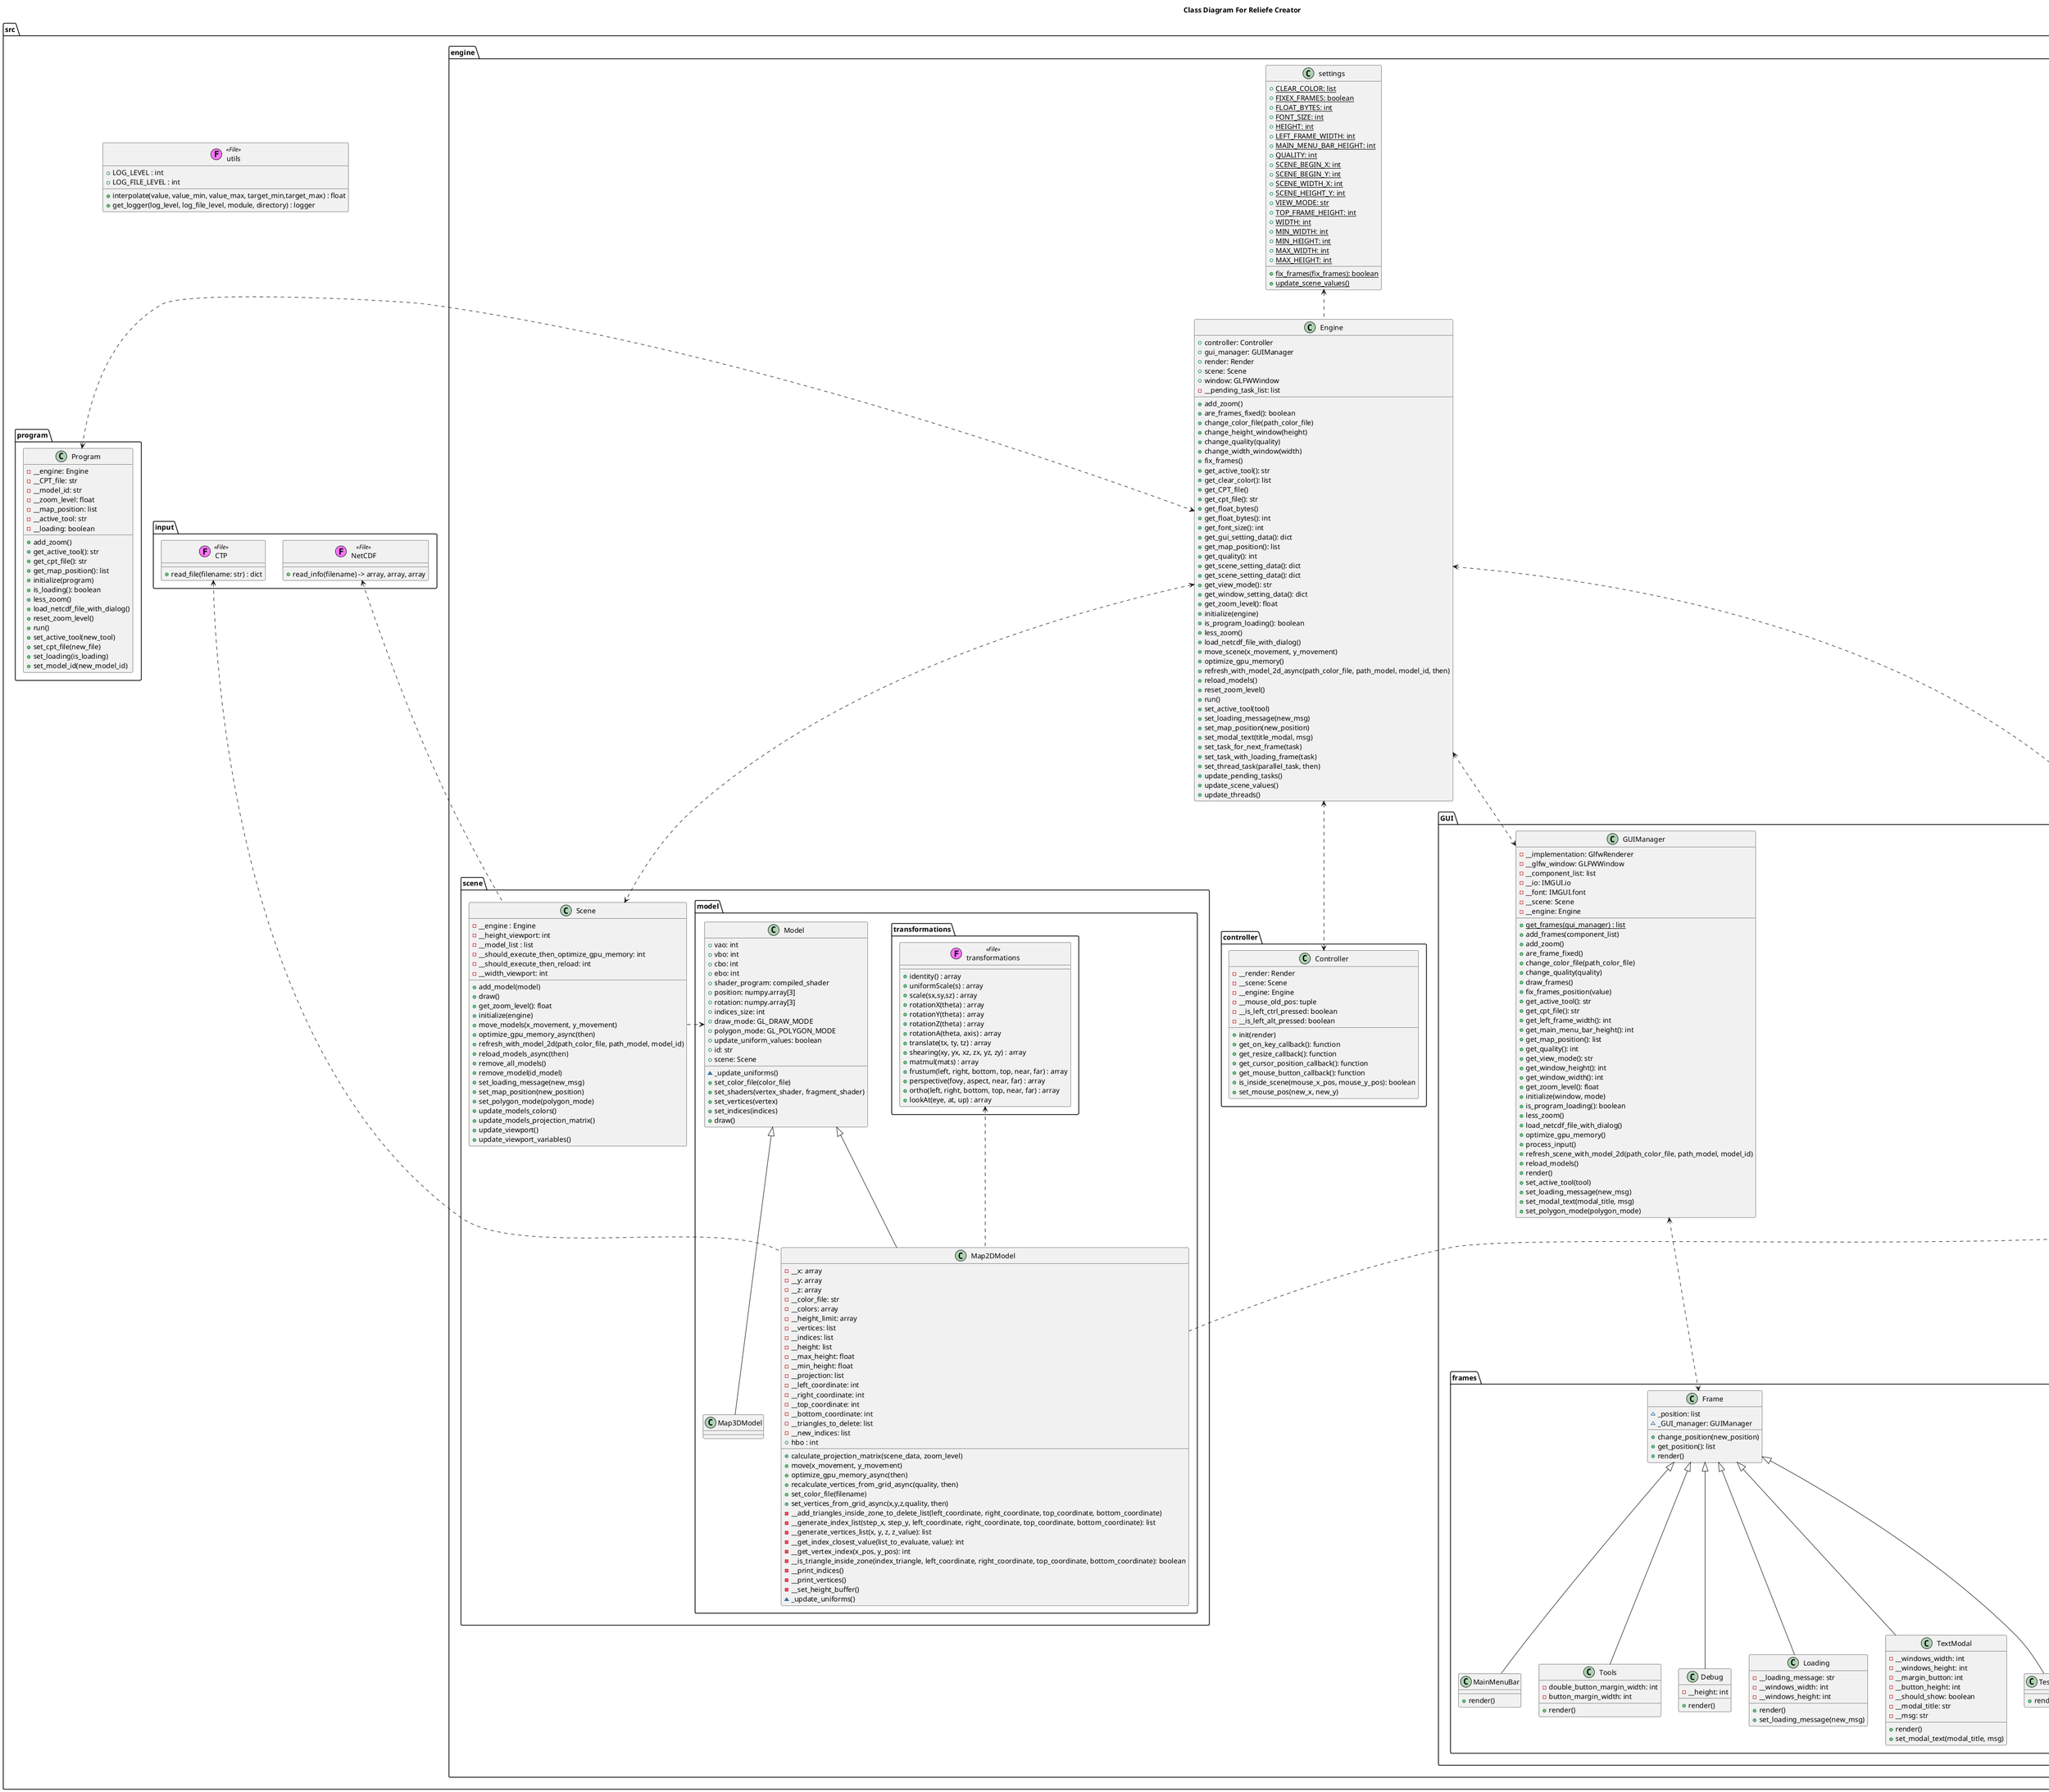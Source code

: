 @startuml

' Variable definition
!$file = "(F,#ff75ff) File"

' Configuration definition
title Class Diagram For Reliefe Creator
set namespaceSeparator .

' Package hierarchy
package src {
    package engine {
        package render {}
        package data {}
        package controller {}
        package GUI {
            package frames {}
        }
        package scene {
            package model {
                package transformations {}
            }
        }
    }
    package input {}
    package program {}
}


' Classes definition
class src.engine.GUI.GUIManager{
    - __implementation: GlfwRenderer
    - __glfw_window: GLFWWindow
    - __component_list: list
    - __io: IMGUI.io
    - __font: IMGUI.font
    - __scene: Scene
    - __engine: Engine

    {static} + get_frames(gui_manager) : list
    + add_frames(component_list)
    + add_zoom()
    + are_frame_fixed()
    + change_color_file(path_color_file)
    + change_quality(quality)
    + draw_frames()
    + fix_frames_position(value)
    + get_active_tool(): str
    + get_cpt_file(): str
    + get_left_frame_width(): int
    + get_main_menu_bar_height(): int
    + get_map_position(): list
    + get_quality(): int
    + get_view_mode(): str
    + get_window_height(): int
    + get_window_width(): int
    + get_zoom_level(): float
    + initialize(window, mode)
    + is_program_loading(): boolean
    + less_zoom()
    + load_netcdf_file_with_dialog()
    + optimize_gpu_memory()
    + process_input()
    + refresh_scene_with_model_2d(path_color_file, path_model, model_id)
    + reload_models()
    + render()
    + set_active_tool(tool)
    + set_loading_message(new_msg)
    + set_modal_text(modal_title, msg)
    + set_polygon_mode(polygon_mode)
}

class src.engine.settings  {
    {static} + CLEAR_COLOR: list
    {static} + fix_frames(fix_frames): boolean
    {static} + FIXEX_FRAMES: boolean
    {static} + FLOAT_BYTES: int
    {static} + FONT_SIZE: int
    {static} + HEIGHT: int
    {static} + LEFT_FRAME_WIDTH: int
    {static} + MAIN_MENU_BAR_HEIGHT: int
    {static} + QUALITY: int
    {static} + SCENE_BEGIN_X: int
    {static} + SCENE_BEGIN_Y: int
    {static} + SCENE_WIDTH_X: int
    {static} + SCENE_HEIGHT_Y: int
    {static} + VIEW_MODE: str
    {static} + TOP_FRAME_HEIGHT: int
    {static} + WIDTH: int
    {static} + MIN_WIDTH: int
    {static} + MIN_HEIGHT: int
    {static} + MAX_WIDTH: int
    {static} + MAX_HEIGHT: int
    {static} + update_scene_values()
}

class src.engine.scene.model.transformations.transformations <<$file>> {
    + identity() : array
    + uniformScale(s) : array
    + scale(sx,sy,sz) : array
    + rotationX(theta) : array
    + rotationY(theta) : array
    + rotationZ(theta) : array
    + rotationA(theta, axis) : array
    + translate(tx, ty, tz) : array
    + shearing(xy, yx, xz, zx, yz, zy) : array
    + matmul(mats) : array
    + frustum(left, right, bottom, top, near, far) : array
    + perspective(fovy, aspect, near, far) : array
    + ortho(left, right, bottom, top, near, far) : array
    + lookAt(eye, at, up) : array
}


class src.engine.scene.model.Model {
    + vao: int
    + vbo: int
    + cbo: int
    + ebo: int
    + shader_program: compiled_shader
    + position: numpy.array[3]
    + rotation: numpy.array[3]
    + indices_size: int
    + draw_mode: GL_DRAW_MODE
    + polygon_mode: GL_POLYGON_MODE
    + update_uniform_values: boolean
    + id: str
    + scene: Scene

    ~ _update_uniforms()
    + set_color_file(color_file)
    + set_shaders(vertex_shader, fragment_shader)
    + set_vertices(vertex)
    + set_indices(indices)
    + draw()
}

class src.engine.render.Render {
    + __window : GLFWWindow
    + __gui : GUIManager
    + __engine : Engine
    + init(window_name)
    + on_loop(on_frame_task)
}

class src.input.NetCDF <<$file>> {
    + read_info(filename) -> array, array, array
}

class src.engine.data.decimation <<$file>>{
    + simple_decimation(x, y, z, n_rows, n_cols): array, array, array
}

class src.utils <<$file>>{
    + LOG_LEVEL : int
    + LOG_FILE_LEVEL : int
    + interpolate(value, value_min, value_max, target_min,target_max) : float
    + get_logger(log_level, log_file_level, module, directory) : logger
}

class src.engine.scene.model.Map2DModel{
    - __x: array
    - __y: array
    - __z: array
    - __color_file: str
    - __colors: array
    - __height_limit: array
    - __vertices: list
    - __indices: list
    - __height: list
    - __max_height: float
    - __min_height: float
    - __projection: list
    - __left_coordinate: int
    - __right_coordinate: int
    - __top_coordinate: int
    - __bottom_coordinate: int
    - __triangles_to_delete: list
    - __new_indices: list
    + hbo : int

    + calculate_projection_matrix(scene_data, zoom_level)
    + move(x_movement, y_movement)
    + optimize_gpu_memory_async(then)
    + recalculate_vertices_from_grid_async(quality, then)
    + set_color_file(filename)
    + set_vertices_from_grid_async(x,y,z,quality, then)
    - __add_triangles_inside_zone_to_delete_list(left_coordinate, right_coordinate, top_coordinate, bottom_coordinate)
    - __generate_index_list(step_x, step_y, left_coordinate, right_coordinate, top_coordinate, bottom_coordinate): list
    - __generate_vertices_list(x, y, z, z_value): list
    - __get_index_closest_value(list_to_evaluate, value): int
    - __get_vertex_index(x_pos, y_pos): int
    - __is_triangle_inside_zone(index_triangle, left_coordinate, right_coordinate, top_coordinate, bottom_coordinate): boolean
    - __print_indices()
    - __print_vertices()
    - __set_height_buffer()
    ~ _update_uniforms()

}

class src.input.CTP <<$file>> {
    + read_file(filename: str) : dict
}

class src.engine.scene.model.Map3DModel{

}

'class src.main <<$file>> {
'
'}

class src.engine.GUI.frames.Frame {
    ~ _position: list
    ~ _GUI_manager: GUIManager

    + change_position(new_position)
    + get_position(): list
    + render()
}

class src.engine.GUI.frames.MainMenuBar {
    + render()
}

class src.engine.GUI.frames.Tools {
    - double_button_margin_width: int
    - button_margin_width: int
    + render()
}

class src.engine.GUI.frames.Debug {
    - __height: int
    + render()
}

class src.engine.GUI.frames.Loading {
    - __loading_message: str
    - __windows_width: int
    - __windows_height: int
    + render()
    + set_loading_message(new_msg)
}

class src.engine.GUI.frames.TextModal {
    - __windows_width: int
    - __windows_height: int
    - __margin_button: int
    - __button_height: int
    - __should_show: boolean
    - __modal_title: str
    - __msg: str

    + render()
    + set_modal_text(modal_title, msg)
}

class src.engine.GUI.frames.TestWindow {
    + render()
}

class src.engine.controller.Controller {
    - __render: Render
    - __scene: Scene
    - __engine: Engine
    - __mouse_old_pos: tuple
    - __is_left_ctrl_pressed: boolean
    - __is_left_alt_pressed: boolean
    + init(render)
    + get_on_key_callback(): function
    + get_resize_callback(): function
    + get_cursor_position_callback(): function
    + get_mouse_button_callback(): function
    + is_inside_scene(mouse_x_pos, mouse_y_pos): boolean
    + set_mouse_pos(new_x, new_y)
}

class src.engine.scene.Scene {
    + add_model(model)
    + draw()
    + get_zoom_level(): float
    + initialize(engine)
    + move_models(x_movement, y_movement)
    + optimize_gpu_memory_async(then)
    + refresh_with_model_2d(path_color_file, path_model, model_id)
    + reload_models_async(then)
    + remove_all_models()
    + remove_model(id_model)
    + set_loading_message(new_msg)
    + set_map_position(new_position)
    + set_polygon_mode(polygon_mode)
    + update_models_colors()
    + update_models_projection_matrix()
    + update_viewport()
    + update_viewport_variables()
    - __engine : Engine
    - __height_viewport: int
    - __model_list : list
    - __should_execute_then_optimize_gpu_memory: int
    - __should_execute_then_reload: int
    - __width_viewport: int
}

class src.engine.Engine {
    + controller: Controller
    + gui_manager: GUIManager
    + render: Render
    + scene: Scene
    + window: GLFWWindow
    - __pending_task_list: list
    + add_zoom()
    + are_frames_fixed(): boolean
    + change_color_file(path_color_file)
    + change_height_window(height)
    + change_quality(quality)
    + change_width_window(width)
    + fix_frames()
    + get_active_tool(): str
    + get_clear_color(): list
    + get_CPT_file()
    + get_cpt_file(): str
    + get_float_bytes()
    + get_float_bytes(): int
    + get_font_size(): int
    + get_gui_setting_data(): dict
    + get_map_position(): list
    + get_quality(): int
    + get_scene_setting_data(): dict
    + get_scene_setting_data(): dict
    + get_view_mode(): str
    + get_window_setting_data(): dict
    + get_zoom_level(): float
    + initialize(engine)
    + is_program_loading(): boolean
    + less_zoom()
    + load_netcdf_file_with_dialog()
    + move_scene(x_movement, y_movement)
    + optimize_gpu_memory()
    + refresh_with_model_2d_async(path_color_file, path_model, model_id, then)
    + reload_models()
    + reset_zoom_level()
    + run()
    + set_active_tool(tool)
    + set_loading_message(new_msg)
    + set_map_position(new_position)
    + set_modal_text(title_modal, msg)
    + set_task_for_next_frame(task)
    + set_task_with_loading_frame(task)
    + set_thread_task(parallel_task, then)
    + update_pending_tasks()
    + update_scene_values()
    + update_threads()

}

class src.program.Program {

    - __engine: Engine
    - __CPT_file: str
    - __model_id: str
    - __zoom_level: float
    - __map_position: list
    - __active_tool: str
    - __loading: boolean

    + add_zoom()
    + get_active_tool(): str
    + get_cpt_file(): str
    + get_map_position(): list
    + initialize(program)
    + is_loading(): boolean
    + less_zoom()
    + load_netcdf_file_with_dialog()
    + reset_zoom_level()
    + run()
    + set_active_tool(new_tool)
    + set_cpt_file(new_file)
    + set_loading(is_loading)
    + set_model_id(new_model_id)
}

' herency
src.engine.scene.model.Map2DModel -u-|> src.engine.scene.model.Model
src.engine.scene.model.Map3DModel -u-|> src.engine.scene.model.Model

src.engine.GUI.frames.MainMenuBar -u-|> src.engine.GUI.frames.Frame
src.engine.GUI.frames.Tools -u-|> src.engine.GUI.frames.Frame
src.engine.GUI.frames.TestWindow -u-|> src.engine.GUI.frames.Frame
src.engine.GUI.frames.Debug -u-|> src.engine.GUI.frames.Frame
src.engine.GUI.frames.Loading -u-|> src.engine.GUI.frames.Frame
src.engine.GUI.frames.TextModal -u-|> src.engine.GUI.frames.Frame

' uses
src.engine.scene.model.Map2DModel -u.> src.engine.data.decimation
src.engine.scene.model.Map2DModel -u.> src.engine.scene.model.transformations.transformations
src.engine.scene.model.Map2DModel -u.> src.input.CTP

src.engine.Engine <-d.> src.engine.render.Render
src.engine.Engine <-d.> src.engine.GUI.GUIManager
src.engine.Engine <-d.> src.engine.controller.Controller
src.engine.Engine <-d.> src.engine.scene.Scene
src.engine.Engine -u.> src.engine.settings
src.engine.Engine <-l.> src.program.Program

src.engine.GUI.frames.Frame <-u.> src.engine.GUI.GUIManager

src.engine.scene.Scene .> src.engine.scene.model.Model
src.engine.scene.Scene -u.> src.input.NetCDF
@enduml